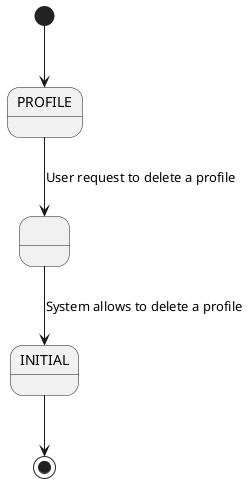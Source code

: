 @startuml

state INITIAL
state PROFILE
state DELETING_PROFILE as " "

[*] --> PROFILE
PROFILE --> DELETING_PROFILE: User request to delete a profile
DELETING_PROFILE --> INITIAL: System allows to delete a profile

INITIAL --> [*]


@enduml